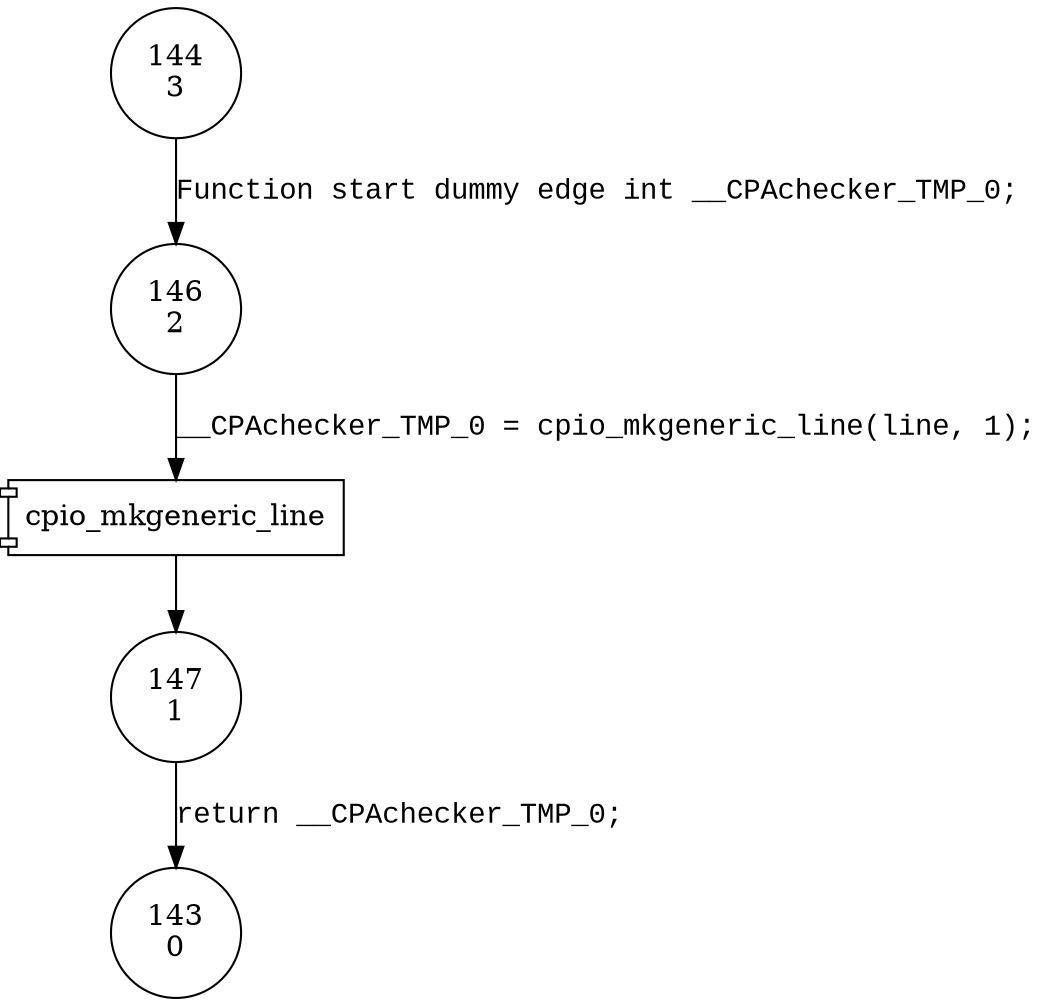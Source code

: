 digraph cpio_mkpipe_line {
144 [shape="circle" label="144\n3"]
146 [shape="circle" label="146\n2"]
147 [shape="circle" label="147\n1"]
143 [shape="circle" label="143\n0"]
144 -> 146 [label="Function start dummy edge int __CPAchecker_TMP_0;" fontname="Courier New"]
100014 [shape="component" label="cpio_mkgeneric_line"]
146 -> 100014 [label="__CPAchecker_TMP_0 = cpio_mkgeneric_line(line, 1);" fontname="Courier New"]
100014 -> 147 [label="" fontname="Courier New"]
147 -> 143 [label="return __CPAchecker_TMP_0;" fontname="Courier New"]
}